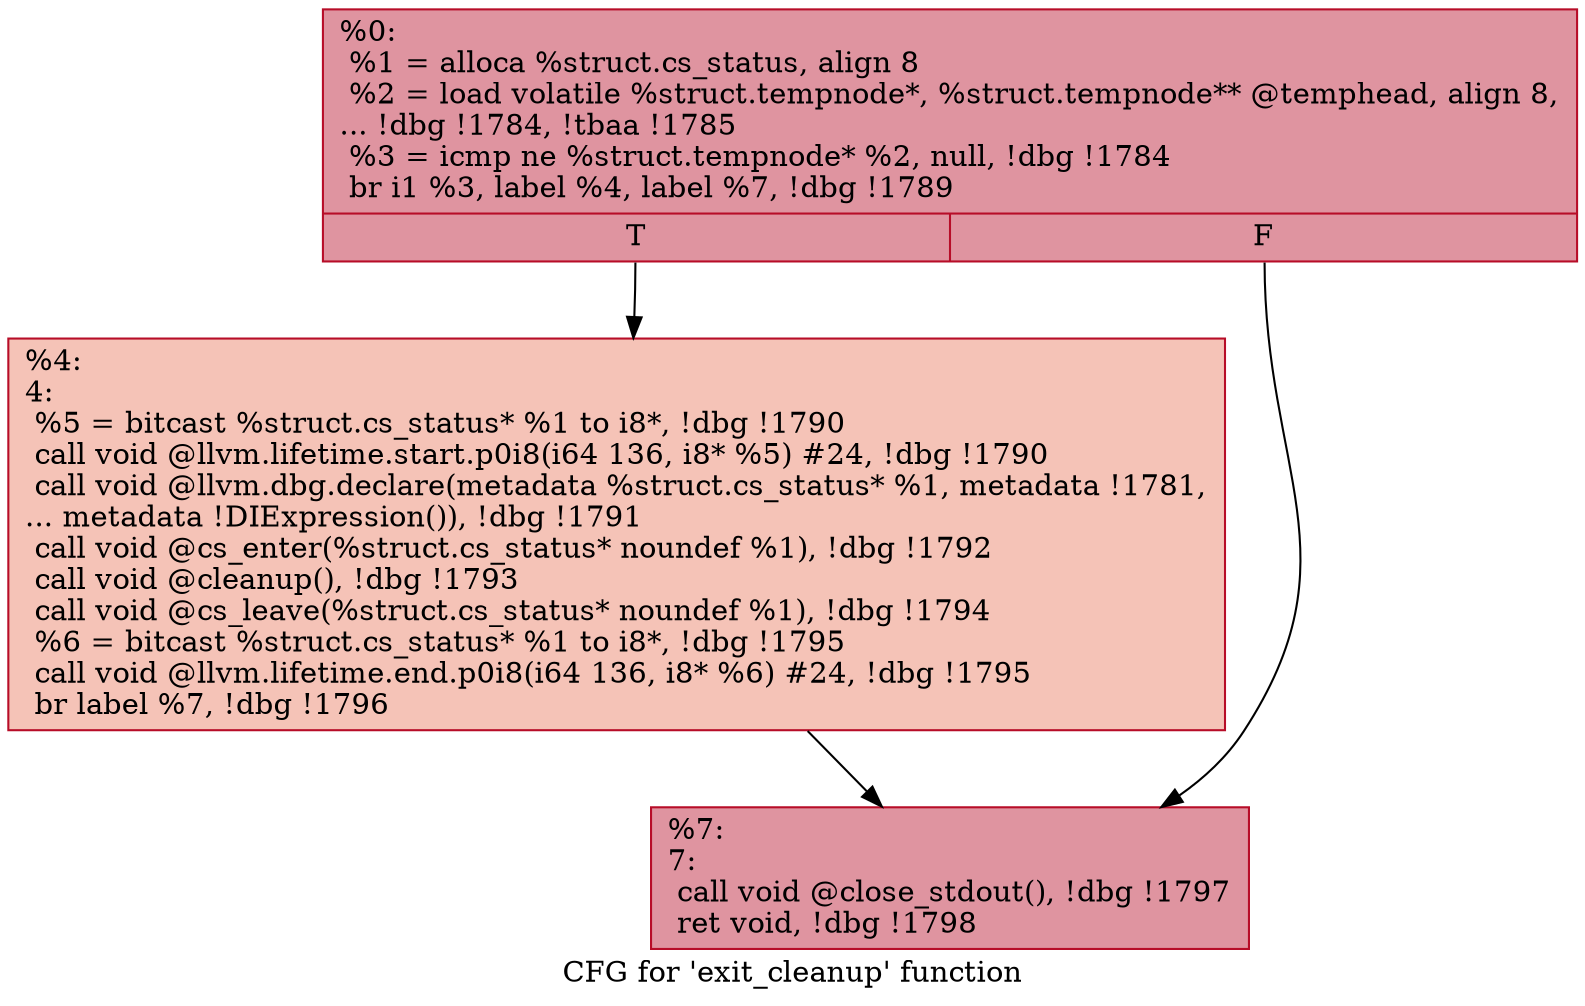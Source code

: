digraph "CFG for 'exit_cleanup' function" {
	label="CFG for 'exit_cleanup' function";

	Node0x2347a60 [shape=record,color="#b70d28ff", style=filled, fillcolor="#b70d2870",label="{%0:\l  %1 = alloca %struct.cs_status, align 8\l  %2 = load volatile %struct.tempnode*, %struct.tempnode** @temphead, align 8,\l... !dbg !1784, !tbaa !1785\l  %3 = icmp ne %struct.tempnode* %2, null, !dbg !1784\l  br i1 %3, label %4, label %7, !dbg !1789\l|{<s0>T|<s1>F}}"];
	Node0x2347a60:s0 -> Node0x2347ab0;
	Node0x2347a60:s1 -> Node0x2347b00;
	Node0x2347ab0 [shape=record,color="#b70d28ff", style=filled, fillcolor="#e8765c70",label="{%4:\l4:                                                \l  %5 = bitcast %struct.cs_status* %1 to i8*, !dbg !1790\l  call void @llvm.lifetime.start.p0i8(i64 136, i8* %5) #24, !dbg !1790\l  call void @llvm.dbg.declare(metadata %struct.cs_status* %1, metadata !1781,\l... metadata !DIExpression()), !dbg !1791\l  call void @cs_enter(%struct.cs_status* noundef %1), !dbg !1792\l  call void @cleanup(), !dbg !1793\l  call void @cs_leave(%struct.cs_status* noundef %1), !dbg !1794\l  %6 = bitcast %struct.cs_status* %1 to i8*, !dbg !1795\l  call void @llvm.lifetime.end.p0i8(i64 136, i8* %6) #24, !dbg !1795\l  br label %7, !dbg !1796\l}"];
	Node0x2347ab0 -> Node0x2347b00;
	Node0x2347b00 [shape=record,color="#b70d28ff", style=filled, fillcolor="#b70d2870",label="{%7:\l7:                                                \l  call void @close_stdout(), !dbg !1797\l  ret void, !dbg !1798\l}"];
}
